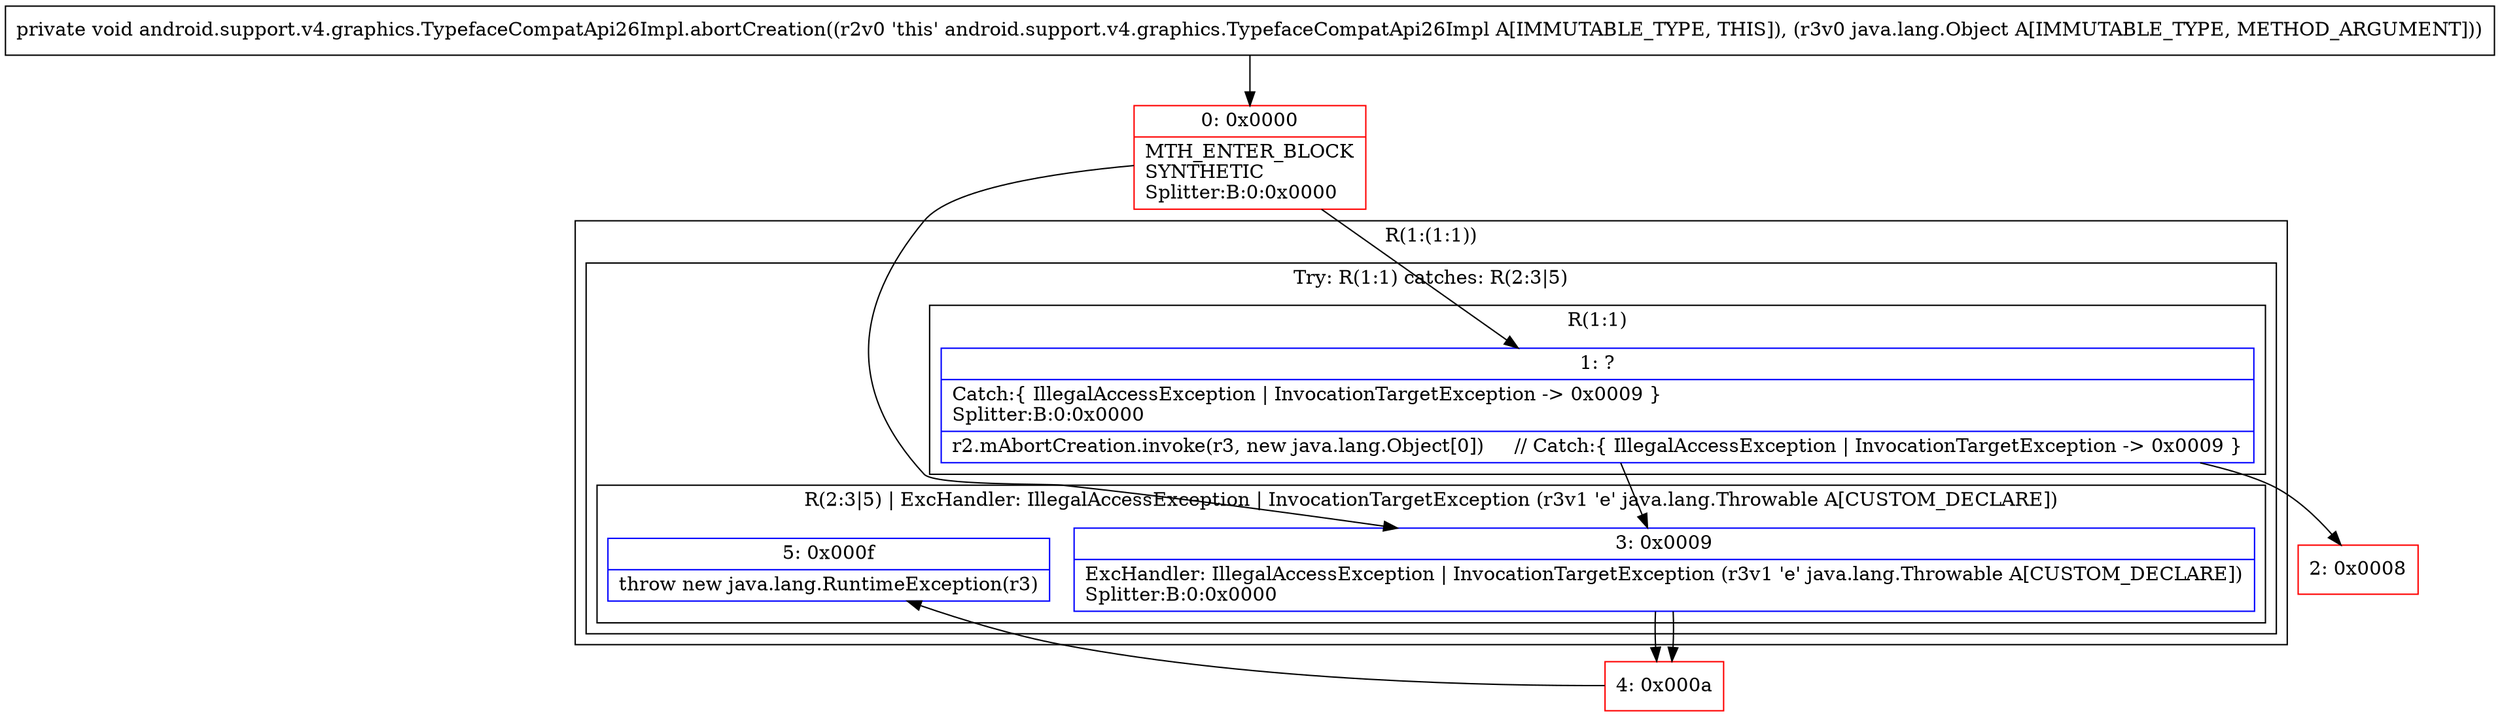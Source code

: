 digraph "CFG forandroid.support.v4.graphics.TypefaceCompatApi26Impl.abortCreation(Ljava\/lang\/Object;)V" {
subgraph cluster_Region_1801412679 {
label = "R(1:(1:1))";
node [shape=record,color=blue];
subgraph cluster_TryCatchRegion_393680219 {
label = "Try: R(1:1) catches: R(2:3|5)";
node [shape=record,color=blue];
subgraph cluster_Region_1288767110 {
label = "R(1:1)";
node [shape=record,color=blue];
Node_1 [shape=record,label="{1\:\ ?|Catch:\{ IllegalAccessException \| InvocationTargetException \-\> 0x0009 \}\lSplitter:B:0:0x0000\l|r2.mAbortCreation.invoke(r3, new java.lang.Object[0])     \/\/ Catch:\{ IllegalAccessException \| InvocationTargetException \-\> 0x0009 \}\l}"];
}
subgraph cluster_Region_820985702 {
label = "R(2:3|5) | ExcHandler: IllegalAccessException \| InvocationTargetException (r3v1 'e' java.lang.Throwable A[CUSTOM_DECLARE])\l";
node [shape=record,color=blue];
Node_3 [shape=record,label="{3\:\ 0x0009|ExcHandler: IllegalAccessException \| InvocationTargetException (r3v1 'e' java.lang.Throwable A[CUSTOM_DECLARE])\lSplitter:B:0:0x0000\l}"];
Node_5 [shape=record,label="{5\:\ 0x000f|throw new java.lang.RuntimeException(r3)\l}"];
}
}
}
subgraph cluster_Region_820985702 {
label = "R(2:3|5) | ExcHandler: IllegalAccessException \| InvocationTargetException (r3v1 'e' java.lang.Throwable A[CUSTOM_DECLARE])\l";
node [shape=record,color=blue];
Node_3 [shape=record,label="{3\:\ 0x0009|ExcHandler: IllegalAccessException \| InvocationTargetException (r3v1 'e' java.lang.Throwable A[CUSTOM_DECLARE])\lSplitter:B:0:0x0000\l}"];
Node_5 [shape=record,label="{5\:\ 0x000f|throw new java.lang.RuntimeException(r3)\l}"];
}
Node_0 [shape=record,color=red,label="{0\:\ 0x0000|MTH_ENTER_BLOCK\lSYNTHETIC\lSplitter:B:0:0x0000\l}"];
Node_2 [shape=record,color=red,label="{2\:\ 0x0008}"];
Node_4 [shape=record,color=red,label="{4\:\ 0x000a}"];
MethodNode[shape=record,label="{private void android.support.v4.graphics.TypefaceCompatApi26Impl.abortCreation((r2v0 'this' android.support.v4.graphics.TypefaceCompatApi26Impl A[IMMUTABLE_TYPE, THIS]), (r3v0 java.lang.Object A[IMMUTABLE_TYPE, METHOD_ARGUMENT])) }"];
MethodNode -> Node_0;
Node_1 -> Node_2;
Node_1 -> Node_3;
Node_3 -> Node_4;
Node_3 -> Node_4;
Node_0 -> Node_1;
Node_0 -> Node_3;
Node_4 -> Node_5;
}

